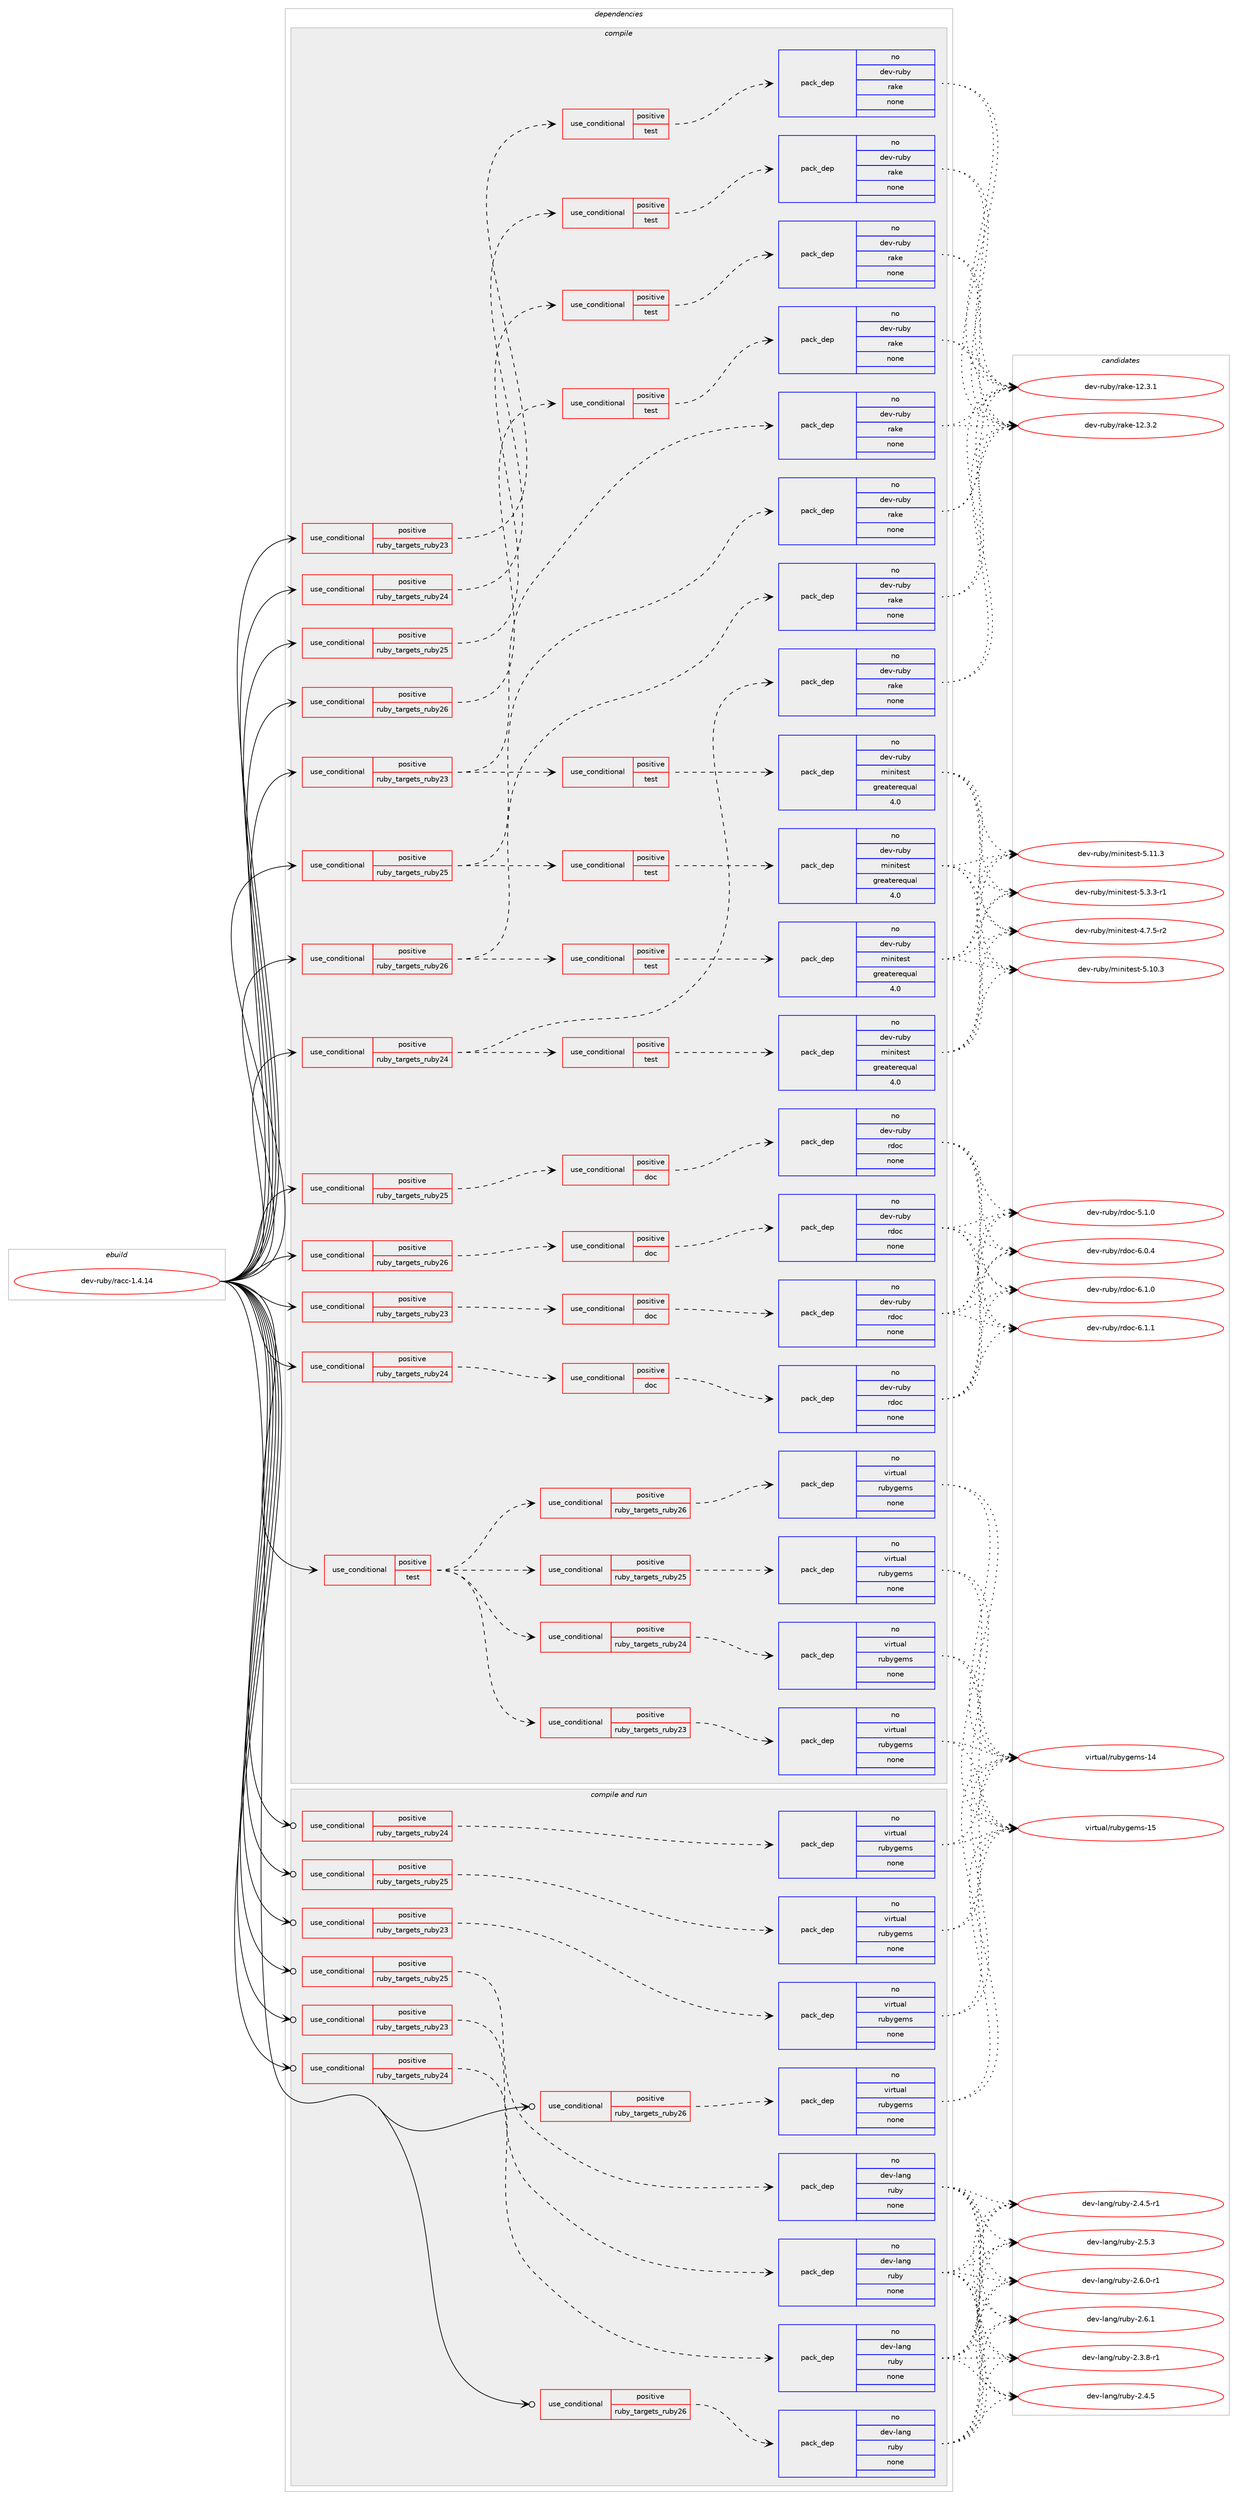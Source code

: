 digraph prolog {

# *************
# Graph options
# *************

newrank=true;
concentrate=true;
compound=true;
graph [rankdir=LR,fontname=Helvetica,fontsize=10,ranksep=1.5];#, ranksep=2.5, nodesep=0.2];
edge  [arrowhead=vee];
node  [fontname=Helvetica,fontsize=10];

# **********
# The ebuild
# **********

subgraph cluster_leftcol {
color=gray;
rank=same;
label=<<i>ebuild</i>>;
id [label="dev-ruby/racc-1.4.14", color=red, width=4, href="../dev-ruby/racc-1.4.14.svg"];
}

# ****************
# The dependencies
# ****************

subgraph cluster_midcol {
color=gray;
label=<<i>dependencies</i>>;
subgraph cluster_compile {
fillcolor="#eeeeee";
style=filled;
label=<<i>compile</i>>;
subgraph cond410260 {
dependency1513160 [label=<<TABLE BORDER="0" CELLBORDER="1" CELLSPACING="0" CELLPADDING="4"><TR><TD ROWSPAN="3" CELLPADDING="10">use_conditional</TD></TR><TR><TD>positive</TD></TR><TR><TD>ruby_targets_ruby23</TD></TR></TABLE>>, shape=none, color=red];
subgraph cond410261 {
dependency1513161 [label=<<TABLE BORDER="0" CELLBORDER="1" CELLSPACING="0" CELLPADDING="4"><TR><TD ROWSPAN="3" CELLPADDING="10">use_conditional</TD></TR><TR><TD>positive</TD></TR><TR><TD>doc</TD></TR></TABLE>>, shape=none, color=red];
subgraph pack1079394 {
dependency1513162 [label=<<TABLE BORDER="0" CELLBORDER="1" CELLSPACING="0" CELLPADDING="4" WIDTH="220"><TR><TD ROWSPAN="6" CELLPADDING="30">pack_dep</TD></TR><TR><TD WIDTH="110">no</TD></TR><TR><TD>dev-ruby</TD></TR><TR><TD>rdoc</TD></TR><TR><TD>none</TD></TR><TR><TD></TD></TR></TABLE>>, shape=none, color=blue];
}
dependency1513161:e -> dependency1513162:w [weight=20,style="dashed",arrowhead="vee"];
}
dependency1513160:e -> dependency1513161:w [weight=20,style="dashed",arrowhead="vee"];
}
id:e -> dependency1513160:w [weight=20,style="solid",arrowhead="vee"];
subgraph cond410262 {
dependency1513163 [label=<<TABLE BORDER="0" CELLBORDER="1" CELLSPACING="0" CELLPADDING="4"><TR><TD ROWSPAN="3" CELLPADDING="10">use_conditional</TD></TR><TR><TD>positive</TD></TR><TR><TD>ruby_targets_ruby23</TD></TR></TABLE>>, shape=none, color=red];
subgraph cond410263 {
dependency1513164 [label=<<TABLE BORDER="0" CELLBORDER="1" CELLSPACING="0" CELLPADDING="4"><TR><TD ROWSPAN="3" CELLPADDING="10">use_conditional</TD></TR><TR><TD>positive</TD></TR><TR><TD>test</TD></TR></TABLE>>, shape=none, color=red];
subgraph pack1079395 {
dependency1513165 [label=<<TABLE BORDER="0" CELLBORDER="1" CELLSPACING="0" CELLPADDING="4" WIDTH="220"><TR><TD ROWSPAN="6" CELLPADDING="30">pack_dep</TD></TR><TR><TD WIDTH="110">no</TD></TR><TR><TD>dev-ruby</TD></TR><TR><TD>rake</TD></TR><TR><TD>none</TD></TR><TR><TD></TD></TR></TABLE>>, shape=none, color=blue];
}
dependency1513164:e -> dependency1513165:w [weight=20,style="dashed",arrowhead="vee"];
}
dependency1513163:e -> dependency1513164:w [weight=20,style="dashed",arrowhead="vee"];
}
id:e -> dependency1513163:w [weight=20,style="solid",arrowhead="vee"];
subgraph cond410264 {
dependency1513166 [label=<<TABLE BORDER="0" CELLBORDER="1" CELLSPACING="0" CELLPADDING="4"><TR><TD ROWSPAN="3" CELLPADDING="10">use_conditional</TD></TR><TR><TD>positive</TD></TR><TR><TD>ruby_targets_ruby23</TD></TR></TABLE>>, shape=none, color=red];
subgraph pack1079396 {
dependency1513167 [label=<<TABLE BORDER="0" CELLBORDER="1" CELLSPACING="0" CELLPADDING="4" WIDTH="220"><TR><TD ROWSPAN="6" CELLPADDING="30">pack_dep</TD></TR><TR><TD WIDTH="110">no</TD></TR><TR><TD>dev-ruby</TD></TR><TR><TD>rake</TD></TR><TR><TD>none</TD></TR><TR><TD></TD></TR></TABLE>>, shape=none, color=blue];
}
dependency1513166:e -> dependency1513167:w [weight=20,style="dashed",arrowhead="vee"];
subgraph cond410265 {
dependency1513168 [label=<<TABLE BORDER="0" CELLBORDER="1" CELLSPACING="0" CELLPADDING="4"><TR><TD ROWSPAN="3" CELLPADDING="10">use_conditional</TD></TR><TR><TD>positive</TD></TR><TR><TD>test</TD></TR></TABLE>>, shape=none, color=red];
subgraph pack1079397 {
dependency1513169 [label=<<TABLE BORDER="0" CELLBORDER="1" CELLSPACING="0" CELLPADDING="4" WIDTH="220"><TR><TD ROWSPAN="6" CELLPADDING="30">pack_dep</TD></TR><TR><TD WIDTH="110">no</TD></TR><TR><TD>dev-ruby</TD></TR><TR><TD>minitest</TD></TR><TR><TD>greaterequal</TD></TR><TR><TD>4.0</TD></TR></TABLE>>, shape=none, color=blue];
}
dependency1513168:e -> dependency1513169:w [weight=20,style="dashed",arrowhead="vee"];
}
dependency1513166:e -> dependency1513168:w [weight=20,style="dashed",arrowhead="vee"];
}
id:e -> dependency1513166:w [weight=20,style="solid",arrowhead="vee"];
subgraph cond410266 {
dependency1513170 [label=<<TABLE BORDER="0" CELLBORDER="1" CELLSPACING="0" CELLPADDING="4"><TR><TD ROWSPAN="3" CELLPADDING="10">use_conditional</TD></TR><TR><TD>positive</TD></TR><TR><TD>ruby_targets_ruby24</TD></TR></TABLE>>, shape=none, color=red];
subgraph cond410267 {
dependency1513171 [label=<<TABLE BORDER="0" CELLBORDER="1" CELLSPACING="0" CELLPADDING="4"><TR><TD ROWSPAN="3" CELLPADDING="10">use_conditional</TD></TR><TR><TD>positive</TD></TR><TR><TD>doc</TD></TR></TABLE>>, shape=none, color=red];
subgraph pack1079398 {
dependency1513172 [label=<<TABLE BORDER="0" CELLBORDER="1" CELLSPACING="0" CELLPADDING="4" WIDTH="220"><TR><TD ROWSPAN="6" CELLPADDING="30">pack_dep</TD></TR><TR><TD WIDTH="110">no</TD></TR><TR><TD>dev-ruby</TD></TR><TR><TD>rdoc</TD></TR><TR><TD>none</TD></TR><TR><TD></TD></TR></TABLE>>, shape=none, color=blue];
}
dependency1513171:e -> dependency1513172:w [weight=20,style="dashed",arrowhead="vee"];
}
dependency1513170:e -> dependency1513171:w [weight=20,style="dashed",arrowhead="vee"];
}
id:e -> dependency1513170:w [weight=20,style="solid",arrowhead="vee"];
subgraph cond410268 {
dependency1513173 [label=<<TABLE BORDER="0" CELLBORDER="1" CELLSPACING="0" CELLPADDING="4"><TR><TD ROWSPAN="3" CELLPADDING="10">use_conditional</TD></TR><TR><TD>positive</TD></TR><TR><TD>ruby_targets_ruby24</TD></TR></TABLE>>, shape=none, color=red];
subgraph cond410269 {
dependency1513174 [label=<<TABLE BORDER="0" CELLBORDER="1" CELLSPACING="0" CELLPADDING="4"><TR><TD ROWSPAN="3" CELLPADDING="10">use_conditional</TD></TR><TR><TD>positive</TD></TR><TR><TD>test</TD></TR></TABLE>>, shape=none, color=red];
subgraph pack1079399 {
dependency1513175 [label=<<TABLE BORDER="0" CELLBORDER="1" CELLSPACING="0" CELLPADDING="4" WIDTH="220"><TR><TD ROWSPAN="6" CELLPADDING="30">pack_dep</TD></TR><TR><TD WIDTH="110">no</TD></TR><TR><TD>dev-ruby</TD></TR><TR><TD>rake</TD></TR><TR><TD>none</TD></TR><TR><TD></TD></TR></TABLE>>, shape=none, color=blue];
}
dependency1513174:e -> dependency1513175:w [weight=20,style="dashed",arrowhead="vee"];
}
dependency1513173:e -> dependency1513174:w [weight=20,style="dashed",arrowhead="vee"];
}
id:e -> dependency1513173:w [weight=20,style="solid",arrowhead="vee"];
subgraph cond410270 {
dependency1513176 [label=<<TABLE BORDER="0" CELLBORDER="1" CELLSPACING="0" CELLPADDING="4"><TR><TD ROWSPAN="3" CELLPADDING="10">use_conditional</TD></TR><TR><TD>positive</TD></TR><TR><TD>ruby_targets_ruby24</TD></TR></TABLE>>, shape=none, color=red];
subgraph pack1079400 {
dependency1513177 [label=<<TABLE BORDER="0" CELLBORDER="1" CELLSPACING="0" CELLPADDING="4" WIDTH="220"><TR><TD ROWSPAN="6" CELLPADDING="30">pack_dep</TD></TR><TR><TD WIDTH="110">no</TD></TR><TR><TD>dev-ruby</TD></TR><TR><TD>rake</TD></TR><TR><TD>none</TD></TR><TR><TD></TD></TR></TABLE>>, shape=none, color=blue];
}
dependency1513176:e -> dependency1513177:w [weight=20,style="dashed",arrowhead="vee"];
subgraph cond410271 {
dependency1513178 [label=<<TABLE BORDER="0" CELLBORDER="1" CELLSPACING="0" CELLPADDING="4"><TR><TD ROWSPAN="3" CELLPADDING="10">use_conditional</TD></TR><TR><TD>positive</TD></TR><TR><TD>test</TD></TR></TABLE>>, shape=none, color=red];
subgraph pack1079401 {
dependency1513179 [label=<<TABLE BORDER="0" CELLBORDER="1" CELLSPACING="0" CELLPADDING="4" WIDTH="220"><TR><TD ROWSPAN="6" CELLPADDING="30">pack_dep</TD></TR><TR><TD WIDTH="110">no</TD></TR><TR><TD>dev-ruby</TD></TR><TR><TD>minitest</TD></TR><TR><TD>greaterequal</TD></TR><TR><TD>4.0</TD></TR></TABLE>>, shape=none, color=blue];
}
dependency1513178:e -> dependency1513179:w [weight=20,style="dashed",arrowhead="vee"];
}
dependency1513176:e -> dependency1513178:w [weight=20,style="dashed",arrowhead="vee"];
}
id:e -> dependency1513176:w [weight=20,style="solid",arrowhead="vee"];
subgraph cond410272 {
dependency1513180 [label=<<TABLE BORDER="0" CELLBORDER="1" CELLSPACING="0" CELLPADDING="4"><TR><TD ROWSPAN="3" CELLPADDING="10">use_conditional</TD></TR><TR><TD>positive</TD></TR><TR><TD>ruby_targets_ruby25</TD></TR></TABLE>>, shape=none, color=red];
subgraph cond410273 {
dependency1513181 [label=<<TABLE BORDER="0" CELLBORDER="1" CELLSPACING="0" CELLPADDING="4"><TR><TD ROWSPAN="3" CELLPADDING="10">use_conditional</TD></TR><TR><TD>positive</TD></TR><TR><TD>doc</TD></TR></TABLE>>, shape=none, color=red];
subgraph pack1079402 {
dependency1513182 [label=<<TABLE BORDER="0" CELLBORDER="1" CELLSPACING="0" CELLPADDING="4" WIDTH="220"><TR><TD ROWSPAN="6" CELLPADDING="30">pack_dep</TD></TR><TR><TD WIDTH="110">no</TD></TR><TR><TD>dev-ruby</TD></TR><TR><TD>rdoc</TD></TR><TR><TD>none</TD></TR><TR><TD></TD></TR></TABLE>>, shape=none, color=blue];
}
dependency1513181:e -> dependency1513182:w [weight=20,style="dashed",arrowhead="vee"];
}
dependency1513180:e -> dependency1513181:w [weight=20,style="dashed",arrowhead="vee"];
}
id:e -> dependency1513180:w [weight=20,style="solid",arrowhead="vee"];
subgraph cond410274 {
dependency1513183 [label=<<TABLE BORDER="0" CELLBORDER="1" CELLSPACING="0" CELLPADDING="4"><TR><TD ROWSPAN="3" CELLPADDING="10">use_conditional</TD></TR><TR><TD>positive</TD></TR><TR><TD>ruby_targets_ruby25</TD></TR></TABLE>>, shape=none, color=red];
subgraph cond410275 {
dependency1513184 [label=<<TABLE BORDER="0" CELLBORDER="1" CELLSPACING="0" CELLPADDING="4"><TR><TD ROWSPAN="3" CELLPADDING="10">use_conditional</TD></TR><TR><TD>positive</TD></TR><TR><TD>test</TD></TR></TABLE>>, shape=none, color=red];
subgraph pack1079403 {
dependency1513185 [label=<<TABLE BORDER="0" CELLBORDER="1" CELLSPACING="0" CELLPADDING="4" WIDTH="220"><TR><TD ROWSPAN="6" CELLPADDING="30">pack_dep</TD></TR><TR><TD WIDTH="110">no</TD></TR><TR><TD>dev-ruby</TD></TR><TR><TD>rake</TD></TR><TR><TD>none</TD></TR><TR><TD></TD></TR></TABLE>>, shape=none, color=blue];
}
dependency1513184:e -> dependency1513185:w [weight=20,style="dashed",arrowhead="vee"];
}
dependency1513183:e -> dependency1513184:w [weight=20,style="dashed",arrowhead="vee"];
}
id:e -> dependency1513183:w [weight=20,style="solid",arrowhead="vee"];
subgraph cond410276 {
dependency1513186 [label=<<TABLE BORDER="0" CELLBORDER="1" CELLSPACING="0" CELLPADDING="4"><TR><TD ROWSPAN="3" CELLPADDING="10">use_conditional</TD></TR><TR><TD>positive</TD></TR><TR><TD>ruby_targets_ruby25</TD></TR></TABLE>>, shape=none, color=red];
subgraph pack1079404 {
dependency1513187 [label=<<TABLE BORDER="0" CELLBORDER="1" CELLSPACING="0" CELLPADDING="4" WIDTH="220"><TR><TD ROWSPAN="6" CELLPADDING="30">pack_dep</TD></TR><TR><TD WIDTH="110">no</TD></TR><TR><TD>dev-ruby</TD></TR><TR><TD>rake</TD></TR><TR><TD>none</TD></TR><TR><TD></TD></TR></TABLE>>, shape=none, color=blue];
}
dependency1513186:e -> dependency1513187:w [weight=20,style="dashed",arrowhead="vee"];
subgraph cond410277 {
dependency1513188 [label=<<TABLE BORDER="0" CELLBORDER="1" CELLSPACING="0" CELLPADDING="4"><TR><TD ROWSPAN="3" CELLPADDING="10">use_conditional</TD></TR><TR><TD>positive</TD></TR><TR><TD>test</TD></TR></TABLE>>, shape=none, color=red];
subgraph pack1079405 {
dependency1513189 [label=<<TABLE BORDER="0" CELLBORDER="1" CELLSPACING="0" CELLPADDING="4" WIDTH="220"><TR><TD ROWSPAN="6" CELLPADDING="30">pack_dep</TD></TR><TR><TD WIDTH="110">no</TD></TR><TR><TD>dev-ruby</TD></TR><TR><TD>minitest</TD></TR><TR><TD>greaterequal</TD></TR><TR><TD>4.0</TD></TR></TABLE>>, shape=none, color=blue];
}
dependency1513188:e -> dependency1513189:w [weight=20,style="dashed",arrowhead="vee"];
}
dependency1513186:e -> dependency1513188:w [weight=20,style="dashed",arrowhead="vee"];
}
id:e -> dependency1513186:w [weight=20,style="solid",arrowhead="vee"];
subgraph cond410278 {
dependency1513190 [label=<<TABLE BORDER="0" CELLBORDER="1" CELLSPACING="0" CELLPADDING="4"><TR><TD ROWSPAN="3" CELLPADDING="10">use_conditional</TD></TR><TR><TD>positive</TD></TR><TR><TD>ruby_targets_ruby26</TD></TR></TABLE>>, shape=none, color=red];
subgraph cond410279 {
dependency1513191 [label=<<TABLE BORDER="0" CELLBORDER="1" CELLSPACING="0" CELLPADDING="4"><TR><TD ROWSPAN="3" CELLPADDING="10">use_conditional</TD></TR><TR><TD>positive</TD></TR><TR><TD>doc</TD></TR></TABLE>>, shape=none, color=red];
subgraph pack1079406 {
dependency1513192 [label=<<TABLE BORDER="0" CELLBORDER="1" CELLSPACING="0" CELLPADDING="4" WIDTH="220"><TR><TD ROWSPAN="6" CELLPADDING="30">pack_dep</TD></TR><TR><TD WIDTH="110">no</TD></TR><TR><TD>dev-ruby</TD></TR><TR><TD>rdoc</TD></TR><TR><TD>none</TD></TR><TR><TD></TD></TR></TABLE>>, shape=none, color=blue];
}
dependency1513191:e -> dependency1513192:w [weight=20,style="dashed",arrowhead="vee"];
}
dependency1513190:e -> dependency1513191:w [weight=20,style="dashed",arrowhead="vee"];
}
id:e -> dependency1513190:w [weight=20,style="solid",arrowhead="vee"];
subgraph cond410280 {
dependency1513193 [label=<<TABLE BORDER="0" CELLBORDER="1" CELLSPACING="0" CELLPADDING="4"><TR><TD ROWSPAN="3" CELLPADDING="10">use_conditional</TD></TR><TR><TD>positive</TD></TR><TR><TD>ruby_targets_ruby26</TD></TR></TABLE>>, shape=none, color=red];
subgraph cond410281 {
dependency1513194 [label=<<TABLE BORDER="0" CELLBORDER="1" CELLSPACING="0" CELLPADDING="4"><TR><TD ROWSPAN="3" CELLPADDING="10">use_conditional</TD></TR><TR><TD>positive</TD></TR><TR><TD>test</TD></TR></TABLE>>, shape=none, color=red];
subgraph pack1079407 {
dependency1513195 [label=<<TABLE BORDER="0" CELLBORDER="1" CELLSPACING="0" CELLPADDING="4" WIDTH="220"><TR><TD ROWSPAN="6" CELLPADDING="30">pack_dep</TD></TR><TR><TD WIDTH="110">no</TD></TR><TR><TD>dev-ruby</TD></TR><TR><TD>rake</TD></TR><TR><TD>none</TD></TR><TR><TD></TD></TR></TABLE>>, shape=none, color=blue];
}
dependency1513194:e -> dependency1513195:w [weight=20,style="dashed",arrowhead="vee"];
}
dependency1513193:e -> dependency1513194:w [weight=20,style="dashed",arrowhead="vee"];
}
id:e -> dependency1513193:w [weight=20,style="solid",arrowhead="vee"];
subgraph cond410282 {
dependency1513196 [label=<<TABLE BORDER="0" CELLBORDER="1" CELLSPACING="0" CELLPADDING="4"><TR><TD ROWSPAN="3" CELLPADDING="10">use_conditional</TD></TR><TR><TD>positive</TD></TR><TR><TD>ruby_targets_ruby26</TD></TR></TABLE>>, shape=none, color=red];
subgraph pack1079408 {
dependency1513197 [label=<<TABLE BORDER="0" CELLBORDER="1" CELLSPACING="0" CELLPADDING="4" WIDTH="220"><TR><TD ROWSPAN="6" CELLPADDING="30">pack_dep</TD></TR><TR><TD WIDTH="110">no</TD></TR><TR><TD>dev-ruby</TD></TR><TR><TD>rake</TD></TR><TR><TD>none</TD></TR><TR><TD></TD></TR></TABLE>>, shape=none, color=blue];
}
dependency1513196:e -> dependency1513197:w [weight=20,style="dashed",arrowhead="vee"];
subgraph cond410283 {
dependency1513198 [label=<<TABLE BORDER="0" CELLBORDER="1" CELLSPACING="0" CELLPADDING="4"><TR><TD ROWSPAN="3" CELLPADDING="10">use_conditional</TD></TR><TR><TD>positive</TD></TR><TR><TD>test</TD></TR></TABLE>>, shape=none, color=red];
subgraph pack1079409 {
dependency1513199 [label=<<TABLE BORDER="0" CELLBORDER="1" CELLSPACING="0" CELLPADDING="4" WIDTH="220"><TR><TD ROWSPAN="6" CELLPADDING="30">pack_dep</TD></TR><TR><TD WIDTH="110">no</TD></TR><TR><TD>dev-ruby</TD></TR><TR><TD>minitest</TD></TR><TR><TD>greaterequal</TD></TR><TR><TD>4.0</TD></TR></TABLE>>, shape=none, color=blue];
}
dependency1513198:e -> dependency1513199:w [weight=20,style="dashed",arrowhead="vee"];
}
dependency1513196:e -> dependency1513198:w [weight=20,style="dashed",arrowhead="vee"];
}
id:e -> dependency1513196:w [weight=20,style="solid",arrowhead="vee"];
subgraph cond410284 {
dependency1513200 [label=<<TABLE BORDER="0" CELLBORDER="1" CELLSPACING="0" CELLPADDING="4"><TR><TD ROWSPAN="3" CELLPADDING="10">use_conditional</TD></TR><TR><TD>positive</TD></TR><TR><TD>test</TD></TR></TABLE>>, shape=none, color=red];
subgraph cond410285 {
dependency1513201 [label=<<TABLE BORDER="0" CELLBORDER="1" CELLSPACING="0" CELLPADDING="4"><TR><TD ROWSPAN="3" CELLPADDING="10">use_conditional</TD></TR><TR><TD>positive</TD></TR><TR><TD>ruby_targets_ruby23</TD></TR></TABLE>>, shape=none, color=red];
subgraph pack1079410 {
dependency1513202 [label=<<TABLE BORDER="0" CELLBORDER="1" CELLSPACING="0" CELLPADDING="4" WIDTH="220"><TR><TD ROWSPAN="6" CELLPADDING="30">pack_dep</TD></TR><TR><TD WIDTH="110">no</TD></TR><TR><TD>virtual</TD></TR><TR><TD>rubygems</TD></TR><TR><TD>none</TD></TR><TR><TD></TD></TR></TABLE>>, shape=none, color=blue];
}
dependency1513201:e -> dependency1513202:w [weight=20,style="dashed",arrowhead="vee"];
}
dependency1513200:e -> dependency1513201:w [weight=20,style="dashed",arrowhead="vee"];
subgraph cond410286 {
dependency1513203 [label=<<TABLE BORDER="0" CELLBORDER="1" CELLSPACING="0" CELLPADDING="4"><TR><TD ROWSPAN="3" CELLPADDING="10">use_conditional</TD></TR><TR><TD>positive</TD></TR><TR><TD>ruby_targets_ruby24</TD></TR></TABLE>>, shape=none, color=red];
subgraph pack1079411 {
dependency1513204 [label=<<TABLE BORDER="0" CELLBORDER="1" CELLSPACING="0" CELLPADDING="4" WIDTH="220"><TR><TD ROWSPAN="6" CELLPADDING="30">pack_dep</TD></TR><TR><TD WIDTH="110">no</TD></TR><TR><TD>virtual</TD></TR><TR><TD>rubygems</TD></TR><TR><TD>none</TD></TR><TR><TD></TD></TR></TABLE>>, shape=none, color=blue];
}
dependency1513203:e -> dependency1513204:w [weight=20,style="dashed",arrowhead="vee"];
}
dependency1513200:e -> dependency1513203:w [weight=20,style="dashed",arrowhead="vee"];
subgraph cond410287 {
dependency1513205 [label=<<TABLE BORDER="0" CELLBORDER="1" CELLSPACING="0" CELLPADDING="4"><TR><TD ROWSPAN="3" CELLPADDING="10">use_conditional</TD></TR><TR><TD>positive</TD></TR><TR><TD>ruby_targets_ruby25</TD></TR></TABLE>>, shape=none, color=red];
subgraph pack1079412 {
dependency1513206 [label=<<TABLE BORDER="0" CELLBORDER="1" CELLSPACING="0" CELLPADDING="4" WIDTH="220"><TR><TD ROWSPAN="6" CELLPADDING="30">pack_dep</TD></TR><TR><TD WIDTH="110">no</TD></TR><TR><TD>virtual</TD></TR><TR><TD>rubygems</TD></TR><TR><TD>none</TD></TR><TR><TD></TD></TR></TABLE>>, shape=none, color=blue];
}
dependency1513205:e -> dependency1513206:w [weight=20,style="dashed",arrowhead="vee"];
}
dependency1513200:e -> dependency1513205:w [weight=20,style="dashed",arrowhead="vee"];
subgraph cond410288 {
dependency1513207 [label=<<TABLE BORDER="0" CELLBORDER="1" CELLSPACING="0" CELLPADDING="4"><TR><TD ROWSPAN="3" CELLPADDING="10">use_conditional</TD></TR><TR><TD>positive</TD></TR><TR><TD>ruby_targets_ruby26</TD></TR></TABLE>>, shape=none, color=red];
subgraph pack1079413 {
dependency1513208 [label=<<TABLE BORDER="0" CELLBORDER="1" CELLSPACING="0" CELLPADDING="4" WIDTH="220"><TR><TD ROWSPAN="6" CELLPADDING="30">pack_dep</TD></TR><TR><TD WIDTH="110">no</TD></TR><TR><TD>virtual</TD></TR><TR><TD>rubygems</TD></TR><TR><TD>none</TD></TR><TR><TD></TD></TR></TABLE>>, shape=none, color=blue];
}
dependency1513207:e -> dependency1513208:w [weight=20,style="dashed",arrowhead="vee"];
}
dependency1513200:e -> dependency1513207:w [weight=20,style="dashed",arrowhead="vee"];
}
id:e -> dependency1513200:w [weight=20,style="solid",arrowhead="vee"];
}
subgraph cluster_compileandrun {
fillcolor="#eeeeee";
style=filled;
label=<<i>compile and run</i>>;
subgraph cond410289 {
dependency1513209 [label=<<TABLE BORDER="0" CELLBORDER="1" CELLSPACING="0" CELLPADDING="4"><TR><TD ROWSPAN="3" CELLPADDING="10">use_conditional</TD></TR><TR><TD>positive</TD></TR><TR><TD>ruby_targets_ruby23</TD></TR></TABLE>>, shape=none, color=red];
subgraph pack1079414 {
dependency1513210 [label=<<TABLE BORDER="0" CELLBORDER="1" CELLSPACING="0" CELLPADDING="4" WIDTH="220"><TR><TD ROWSPAN="6" CELLPADDING="30">pack_dep</TD></TR><TR><TD WIDTH="110">no</TD></TR><TR><TD>dev-lang</TD></TR><TR><TD>ruby</TD></TR><TR><TD>none</TD></TR><TR><TD></TD></TR></TABLE>>, shape=none, color=blue];
}
dependency1513209:e -> dependency1513210:w [weight=20,style="dashed",arrowhead="vee"];
}
id:e -> dependency1513209:w [weight=20,style="solid",arrowhead="odotvee"];
subgraph cond410290 {
dependency1513211 [label=<<TABLE BORDER="0" CELLBORDER="1" CELLSPACING="0" CELLPADDING="4"><TR><TD ROWSPAN="3" CELLPADDING="10">use_conditional</TD></TR><TR><TD>positive</TD></TR><TR><TD>ruby_targets_ruby23</TD></TR></TABLE>>, shape=none, color=red];
subgraph pack1079415 {
dependency1513212 [label=<<TABLE BORDER="0" CELLBORDER="1" CELLSPACING="0" CELLPADDING="4" WIDTH="220"><TR><TD ROWSPAN="6" CELLPADDING="30">pack_dep</TD></TR><TR><TD WIDTH="110">no</TD></TR><TR><TD>virtual</TD></TR><TR><TD>rubygems</TD></TR><TR><TD>none</TD></TR><TR><TD></TD></TR></TABLE>>, shape=none, color=blue];
}
dependency1513211:e -> dependency1513212:w [weight=20,style="dashed",arrowhead="vee"];
}
id:e -> dependency1513211:w [weight=20,style="solid",arrowhead="odotvee"];
subgraph cond410291 {
dependency1513213 [label=<<TABLE BORDER="0" CELLBORDER="1" CELLSPACING="0" CELLPADDING="4"><TR><TD ROWSPAN="3" CELLPADDING="10">use_conditional</TD></TR><TR><TD>positive</TD></TR><TR><TD>ruby_targets_ruby24</TD></TR></TABLE>>, shape=none, color=red];
subgraph pack1079416 {
dependency1513214 [label=<<TABLE BORDER="0" CELLBORDER="1" CELLSPACING="0" CELLPADDING="4" WIDTH="220"><TR><TD ROWSPAN="6" CELLPADDING="30">pack_dep</TD></TR><TR><TD WIDTH="110">no</TD></TR><TR><TD>dev-lang</TD></TR><TR><TD>ruby</TD></TR><TR><TD>none</TD></TR><TR><TD></TD></TR></TABLE>>, shape=none, color=blue];
}
dependency1513213:e -> dependency1513214:w [weight=20,style="dashed",arrowhead="vee"];
}
id:e -> dependency1513213:w [weight=20,style="solid",arrowhead="odotvee"];
subgraph cond410292 {
dependency1513215 [label=<<TABLE BORDER="0" CELLBORDER="1" CELLSPACING="0" CELLPADDING="4"><TR><TD ROWSPAN="3" CELLPADDING="10">use_conditional</TD></TR><TR><TD>positive</TD></TR><TR><TD>ruby_targets_ruby24</TD></TR></TABLE>>, shape=none, color=red];
subgraph pack1079417 {
dependency1513216 [label=<<TABLE BORDER="0" CELLBORDER="1" CELLSPACING="0" CELLPADDING="4" WIDTH="220"><TR><TD ROWSPAN="6" CELLPADDING="30">pack_dep</TD></TR><TR><TD WIDTH="110">no</TD></TR><TR><TD>virtual</TD></TR><TR><TD>rubygems</TD></TR><TR><TD>none</TD></TR><TR><TD></TD></TR></TABLE>>, shape=none, color=blue];
}
dependency1513215:e -> dependency1513216:w [weight=20,style="dashed",arrowhead="vee"];
}
id:e -> dependency1513215:w [weight=20,style="solid",arrowhead="odotvee"];
subgraph cond410293 {
dependency1513217 [label=<<TABLE BORDER="0" CELLBORDER="1" CELLSPACING="0" CELLPADDING="4"><TR><TD ROWSPAN="3" CELLPADDING="10">use_conditional</TD></TR><TR><TD>positive</TD></TR><TR><TD>ruby_targets_ruby25</TD></TR></TABLE>>, shape=none, color=red];
subgraph pack1079418 {
dependency1513218 [label=<<TABLE BORDER="0" CELLBORDER="1" CELLSPACING="0" CELLPADDING="4" WIDTH="220"><TR><TD ROWSPAN="6" CELLPADDING="30">pack_dep</TD></TR><TR><TD WIDTH="110">no</TD></TR><TR><TD>dev-lang</TD></TR><TR><TD>ruby</TD></TR><TR><TD>none</TD></TR><TR><TD></TD></TR></TABLE>>, shape=none, color=blue];
}
dependency1513217:e -> dependency1513218:w [weight=20,style="dashed",arrowhead="vee"];
}
id:e -> dependency1513217:w [weight=20,style="solid",arrowhead="odotvee"];
subgraph cond410294 {
dependency1513219 [label=<<TABLE BORDER="0" CELLBORDER="1" CELLSPACING="0" CELLPADDING="4"><TR><TD ROWSPAN="3" CELLPADDING="10">use_conditional</TD></TR><TR><TD>positive</TD></TR><TR><TD>ruby_targets_ruby25</TD></TR></TABLE>>, shape=none, color=red];
subgraph pack1079419 {
dependency1513220 [label=<<TABLE BORDER="0" CELLBORDER="1" CELLSPACING="0" CELLPADDING="4" WIDTH="220"><TR><TD ROWSPAN="6" CELLPADDING="30">pack_dep</TD></TR><TR><TD WIDTH="110">no</TD></TR><TR><TD>virtual</TD></TR><TR><TD>rubygems</TD></TR><TR><TD>none</TD></TR><TR><TD></TD></TR></TABLE>>, shape=none, color=blue];
}
dependency1513219:e -> dependency1513220:w [weight=20,style="dashed",arrowhead="vee"];
}
id:e -> dependency1513219:w [weight=20,style="solid",arrowhead="odotvee"];
subgraph cond410295 {
dependency1513221 [label=<<TABLE BORDER="0" CELLBORDER="1" CELLSPACING="0" CELLPADDING="4"><TR><TD ROWSPAN="3" CELLPADDING="10">use_conditional</TD></TR><TR><TD>positive</TD></TR><TR><TD>ruby_targets_ruby26</TD></TR></TABLE>>, shape=none, color=red];
subgraph pack1079420 {
dependency1513222 [label=<<TABLE BORDER="0" CELLBORDER="1" CELLSPACING="0" CELLPADDING="4" WIDTH="220"><TR><TD ROWSPAN="6" CELLPADDING="30">pack_dep</TD></TR><TR><TD WIDTH="110">no</TD></TR><TR><TD>dev-lang</TD></TR><TR><TD>ruby</TD></TR><TR><TD>none</TD></TR><TR><TD></TD></TR></TABLE>>, shape=none, color=blue];
}
dependency1513221:e -> dependency1513222:w [weight=20,style="dashed",arrowhead="vee"];
}
id:e -> dependency1513221:w [weight=20,style="solid",arrowhead="odotvee"];
subgraph cond410296 {
dependency1513223 [label=<<TABLE BORDER="0" CELLBORDER="1" CELLSPACING="0" CELLPADDING="4"><TR><TD ROWSPAN="3" CELLPADDING="10">use_conditional</TD></TR><TR><TD>positive</TD></TR><TR><TD>ruby_targets_ruby26</TD></TR></TABLE>>, shape=none, color=red];
subgraph pack1079421 {
dependency1513224 [label=<<TABLE BORDER="0" CELLBORDER="1" CELLSPACING="0" CELLPADDING="4" WIDTH="220"><TR><TD ROWSPAN="6" CELLPADDING="30">pack_dep</TD></TR><TR><TD WIDTH="110">no</TD></TR><TR><TD>virtual</TD></TR><TR><TD>rubygems</TD></TR><TR><TD>none</TD></TR><TR><TD></TD></TR></TABLE>>, shape=none, color=blue];
}
dependency1513223:e -> dependency1513224:w [weight=20,style="dashed",arrowhead="vee"];
}
id:e -> dependency1513223:w [weight=20,style="solid",arrowhead="odotvee"];
}
subgraph cluster_run {
fillcolor="#eeeeee";
style=filled;
label=<<i>run</i>>;
}
}

# **************
# The candidates
# **************

subgraph cluster_choices {
rank=same;
color=gray;
label=<<i>candidates</i>>;

subgraph choice1079394 {
color=black;
nodesep=1;
choice10010111845114117981214711410011199455346494648 [label="dev-ruby/rdoc-5.1.0", color=red, width=4,href="../dev-ruby/rdoc-5.1.0.svg"];
choice10010111845114117981214711410011199455446484652 [label="dev-ruby/rdoc-6.0.4", color=red, width=4,href="../dev-ruby/rdoc-6.0.4.svg"];
choice10010111845114117981214711410011199455446494648 [label="dev-ruby/rdoc-6.1.0", color=red, width=4,href="../dev-ruby/rdoc-6.1.0.svg"];
choice10010111845114117981214711410011199455446494649 [label="dev-ruby/rdoc-6.1.1", color=red, width=4,href="../dev-ruby/rdoc-6.1.1.svg"];
dependency1513162:e -> choice10010111845114117981214711410011199455346494648:w [style=dotted,weight="100"];
dependency1513162:e -> choice10010111845114117981214711410011199455446484652:w [style=dotted,weight="100"];
dependency1513162:e -> choice10010111845114117981214711410011199455446494648:w [style=dotted,weight="100"];
dependency1513162:e -> choice10010111845114117981214711410011199455446494649:w [style=dotted,weight="100"];
}
subgraph choice1079395 {
color=black;
nodesep=1;
choice1001011184511411798121471149710710145495046514649 [label="dev-ruby/rake-12.3.1", color=red, width=4,href="../dev-ruby/rake-12.3.1.svg"];
choice1001011184511411798121471149710710145495046514650 [label="dev-ruby/rake-12.3.2", color=red, width=4,href="../dev-ruby/rake-12.3.2.svg"];
dependency1513165:e -> choice1001011184511411798121471149710710145495046514649:w [style=dotted,weight="100"];
dependency1513165:e -> choice1001011184511411798121471149710710145495046514650:w [style=dotted,weight="100"];
}
subgraph choice1079396 {
color=black;
nodesep=1;
choice1001011184511411798121471149710710145495046514649 [label="dev-ruby/rake-12.3.1", color=red, width=4,href="../dev-ruby/rake-12.3.1.svg"];
choice1001011184511411798121471149710710145495046514650 [label="dev-ruby/rake-12.3.2", color=red, width=4,href="../dev-ruby/rake-12.3.2.svg"];
dependency1513167:e -> choice1001011184511411798121471149710710145495046514649:w [style=dotted,weight="100"];
dependency1513167:e -> choice1001011184511411798121471149710710145495046514650:w [style=dotted,weight="100"];
}
subgraph choice1079397 {
color=black;
nodesep=1;
choice1001011184511411798121471091051101051161011151164552465546534511450 [label="dev-ruby/minitest-4.7.5-r2", color=red, width=4,href="../dev-ruby/minitest-4.7.5-r2.svg"];
choice10010111845114117981214710910511010511610111511645534649484651 [label="dev-ruby/minitest-5.10.3", color=red, width=4,href="../dev-ruby/minitest-5.10.3.svg"];
choice10010111845114117981214710910511010511610111511645534649494651 [label="dev-ruby/minitest-5.11.3", color=red, width=4,href="../dev-ruby/minitest-5.11.3.svg"];
choice1001011184511411798121471091051101051161011151164553465146514511449 [label="dev-ruby/minitest-5.3.3-r1", color=red, width=4,href="../dev-ruby/minitest-5.3.3-r1.svg"];
dependency1513169:e -> choice1001011184511411798121471091051101051161011151164552465546534511450:w [style=dotted,weight="100"];
dependency1513169:e -> choice10010111845114117981214710910511010511610111511645534649484651:w [style=dotted,weight="100"];
dependency1513169:e -> choice10010111845114117981214710910511010511610111511645534649494651:w [style=dotted,weight="100"];
dependency1513169:e -> choice1001011184511411798121471091051101051161011151164553465146514511449:w [style=dotted,weight="100"];
}
subgraph choice1079398 {
color=black;
nodesep=1;
choice10010111845114117981214711410011199455346494648 [label="dev-ruby/rdoc-5.1.0", color=red, width=4,href="../dev-ruby/rdoc-5.1.0.svg"];
choice10010111845114117981214711410011199455446484652 [label="dev-ruby/rdoc-6.0.4", color=red, width=4,href="../dev-ruby/rdoc-6.0.4.svg"];
choice10010111845114117981214711410011199455446494648 [label="dev-ruby/rdoc-6.1.0", color=red, width=4,href="../dev-ruby/rdoc-6.1.0.svg"];
choice10010111845114117981214711410011199455446494649 [label="dev-ruby/rdoc-6.1.1", color=red, width=4,href="../dev-ruby/rdoc-6.1.1.svg"];
dependency1513172:e -> choice10010111845114117981214711410011199455346494648:w [style=dotted,weight="100"];
dependency1513172:e -> choice10010111845114117981214711410011199455446484652:w [style=dotted,weight="100"];
dependency1513172:e -> choice10010111845114117981214711410011199455446494648:w [style=dotted,weight="100"];
dependency1513172:e -> choice10010111845114117981214711410011199455446494649:w [style=dotted,weight="100"];
}
subgraph choice1079399 {
color=black;
nodesep=1;
choice1001011184511411798121471149710710145495046514649 [label="dev-ruby/rake-12.3.1", color=red, width=4,href="../dev-ruby/rake-12.3.1.svg"];
choice1001011184511411798121471149710710145495046514650 [label="dev-ruby/rake-12.3.2", color=red, width=4,href="../dev-ruby/rake-12.3.2.svg"];
dependency1513175:e -> choice1001011184511411798121471149710710145495046514649:w [style=dotted,weight="100"];
dependency1513175:e -> choice1001011184511411798121471149710710145495046514650:w [style=dotted,weight="100"];
}
subgraph choice1079400 {
color=black;
nodesep=1;
choice1001011184511411798121471149710710145495046514649 [label="dev-ruby/rake-12.3.1", color=red, width=4,href="../dev-ruby/rake-12.3.1.svg"];
choice1001011184511411798121471149710710145495046514650 [label="dev-ruby/rake-12.3.2", color=red, width=4,href="../dev-ruby/rake-12.3.2.svg"];
dependency1513177:e -> choice1001011184511411798121471149710710145495046514649:w [style=dotted,weight="100"];
dependency1513177:e -> choice1001011184511411798121471149710710145495046514650:w [style=dotted,weight="100"];
}
subgraph choice1079401 {
color=black;
nodesep=1;
choice1001011184511411798121471091051101051161011151164552465546534511450 [label="dev-ruby/minitest-4.7.5-r2", color=red, width=4,href="../dev-ruby/minitest-4.7.5-r2.svg"];
choice10010111845114117981214710910511010511610111511645534649484651 [label="dev-ruby/minitest-5.10.3", color=red, width=4,href="../dev-ruby/minitest-5.10.3.svg"];
choice10010111845114117981214710910511010511610111511645534649494651 [label="dev-ruby/minitest-5.11.3", color=red, width=4,href="../dev-ruby/minitest-5.11.3.svg"];
choice1001011184511411798121471091051101051161011151164553465146514511449 [label="dev-ruby/minitest-5.3.3-r1", color=red, width=4,href="../dev-ruby/minitest-5.3.3-r1.svg"];
dependency1513179:e -> choice1001011184511411798121471091051101051161011151164552465546534511450:w [style=dotted,weight="100"];
dependency1513179:e -> choice10010111845114117981214710910511010511610111511645534649484651:w [style=dotted,weight="100"];
dependency1513179:e -> choice10010111845114117981214710910511010511610111511645534649494651:w [style=dotted,weight="100"];
dependency1513179:e -> choice1001011184511411798121471091051101051161011151164553465146514511449:w [style=dotted,weight="100"];
}
subgraph choice1079402 {
color=black;
nodesep=1;
choice10010111845114117981214711410011199455346494648 [label="dev-ruby/rdoc-5.1.0", color=red, width=4,href="../dev-ruby/rdoc-5.1.0.svg"];
choice10010111845114117981214711410011199455446484652 [label="dev-ruby/rdoc-6.0.4", color=red, width=4,href="../dev-ruby/rdoc-6.0.4.svg"];
choice10010111845114117981214711410011199455446494648 [label="dev-ruby/rdoc-6.1.0", color=red, width=4,href="../dev-ruby/rdoc-6.1.0.svg"];
choice10010111845114117981214711410011199455446494649 [label="dev-ruby/rdoc-6.1.1", color=red, width=4,href="../dev-ruby/rdoc-6.1.1.svg"];
dependency1513182:e -> choice10010111845114117981214711410011199455346494648:w [style=dotted,weight="100"];
dependency1513182:e -> choice10010111845114117981214711410011199455446484652:w [style=dotted,weight="100"];
dependency1513182:e -> choice10010111845114117981214711410011199455446494648:w [style=dotted,weight="100"];
dependency1513182:e -> choice10010111845114117981214711410011199455446494649:w [style=dotted,weight="100"];
}
subgraph choice1079403 {
color=black;
nodesep=1;
choice1001011184511411798121471149710710145495046514649 [label="dev-ruby/rake-12.3.1", color=red, width=4,href="../dev-ruby/rake-12.3.1.svg"];
choice1001011184511411798121471149710710145495046514650 [label="dev-ruby/rake-12.3.2", color=red, width=4,href="../dev-ruby/rake-12.3.2.svg"];
dependency1513185:e -> choice1001011184511411798121471149710710145495046514649:w [style=dotted,weight="100"];
dependency1513185:e -> choice1001011184511411798121471149710710145495046514650:w [style=dotted,weight="100"];
}
subgraph choice1079404 {
color=black;
nodesep=1;
choice1001011184511411798121471149710710145495046514649 [label="dev-ruby/rake-12.3.1", color=red, width=4,href="../dev-ruby/rake-12.3.1.svg"];
choice1001011184511411798121471149710710145495046514650 [label="dev-ruby/rake-12.3.2", color=red, width=4,href="../dev-ruby/rake-12.3.2.svg"];
dependency1513187:e -> choice1001011184511411798121471149710710145495046514649:w [style=dotted,weight="100"];
dependency1513187:e -> choice1001011184511411798121471149710710145495046514650:w [style=dotted,weight="100"];
}
subgraph choice1079405 {
color=black;
nodesep=1;
choice1001011184511411798121471091051101051161011151164552465546534511450 [label="dev-ruby/minitest-4.7.5-r2", color=red, width=4,href="../dev-ruby/minitest-4.7.5-r2.svg"];
choice10010111845114117981214710910511010511610111511645534649484651 [label="dev-ruby/minitest-5.10.3", color=red, width=4,href="../dev-ruby/minitest-5.10.3.svg"];
choice10010111845114117981214710910511010511610111511645534649494651 [label="dev-ruby/minitest-5.11.3", color=red, width=4,href="../dev-ruby/minitest-5.11.3.svg"];
choice1001011184511411798121471091051101051161011151164553465146514511449 [label="dev-ruby/minitest-5.3.3-r1", color=red, width=4,href="../dev-ruby/minitest-5.3.3-r1.svg"];
dependency1513189:e -> choice1001011184511411798121471091051101051161011151164552465546534511450:w [style=dotted,weight="100"];
dependency1513189:e -> choice10010111845114117981214710910511010511610111511645534649484651:w [style=dotted,weight="100"];
dependency1513189:e -> choice10010111845114117981214710910511010511610111511645534649494651:w [style=dotted,weight="100"];
dependency1513189:e -> choice1001011184511411798121471091051101051161011151164553465146514511449:w [style=dotted,weight="100"];
}
subgraph choice1079406 {
color=black;
nodesep=1;
choice10010111845114117981214711410011199455346494648 [label="dev-ruby/rdoc-5.1.0", color=red, width=4,href="../dev-ruby/rdoc-5.1.0.svg"];
choice10010111845114117981214711410011199455446484652 [label="dev-ruby/rdoc-6.0.4", color=red, width=4,href="../dev-ruby/rdoc-6.0.4.svg"];
choice10010111845114117981214711410011199455446494648 [label="dev-ruby/rdoc-6.1.0", color=red, width=4,href="../dev-ruby/rdoc-6.1.0.svg"];
choice10010111845114117981214711410011199455446494649 [label="dev-ruby/rdoc-6.1.1", color=red, width=4,href="../dev-ruby/rdoc-6.1.1.svg"];
dependency1513192:e -> choice10010111845114117981214711410011199455346494648:w [style=dotted,weight="100"];
dependency1513192:e -> choice10010111845114117981214711410011199455446484652:w [style=dotted,weight="100"];
dependency1513192:e -> choice10010111845114117981214711410011199455446494648:w [style=dotted,weight="100"];
dependency1513192:e -> choice10010111845114117981214711410011199455446494649:w [style=dotted,weight="100"];
}
subgraph choice1079407 {
color=black;
nodesep=1;
choice1001011184511411798121471149710710145495046514649 [label="dev-ruby/rake-12.3.1", color=red, width=4,href="../dev-ruby/rake-12.3.1.svg"];
choice1001011184511411798121471149710710145495046514650 [label="dev-ruby/rake-12.3.2", color=red, width=4,href="../dev-ruby/rake-12.3.2.svg"];
dependency1513195:e -> choice1001011184511411798121471149710710145495046514649:w [style=dotted,weight="100"];
dependency1513195:e -> choice1001011184511411798121471149710710145495046514650:w [style=dotted,weight="100"];
}
subgraph choice1079408 {
color=black;
nodesep=1;
choice1001011184511411798121471149710710145495046514649 [label="dev-ruby/rake-12.3.1", color=red, width=4,href="../dev-ruby/rake-12.3.1.svg"];
choice1001011184511411798121471149710710145495046514650 [label="dev-ruby/rake-12.3.2", color=red, width=4,href="../dev-ruby/rake-12.3.2.svg"];
dependency1513197:e -> choice1001011184511411798121471149710710145495046514649:w [style=dotted,weight="100"];
dependency1513197:e -> choice1001011184511411798121471149710710145495046514650:w [style=dotted,weight="100"];
}
subgraph choice1079409 {
color=black;
nodesep=1;
choice1001011184511411798121471091051101051161011151164552465546534511450 [label="dev-ruby/minitest-4.7.5-r2", color=red, width=4,href="../dev-ruby/minitest-4.7.5-r2.svg"];
choice10010111845114117981214710910511010511610111511645534649484651 [label="dev-ruby/minitest-5.10.3", color=red, width=4,href="../dev-ruby/minitest-5.10.3.svg"];
choice10010111845114117981214710910511010511610111511645534649494651 [label="dev-ruby/minitest-5.11.3", color=red, width=4,href="../dev-ruby/minitest-5.11.3.svg"];
choice1001011184511411798121471091051101051161011151164553465146514511449 [label="dev-ruby/minitest-5.3.3-r1", color=red, width=4,href="../dev-ruby/minitest-5.3.3-r1.svg"];
dependency1513199:e -> choice1001011184511411798121471091051101051161011151164552465546534511450:w [style=dotted,weight="100"];
dependency1513199:e -> choice10010111845114117981214710910511010511610111511645534649484651:w [style=dotted,weight="100"];
dependency1513199:e -> choice10010111845114117981214710910511010511610111511645534649494651:w [style=dotted,weight="100"];
dependency1513199:e -> choice1001011184511411798121471091051101051161011151164553465146514511449:w [style=dotted,weight="100"];
}
subgraph choice1079410 {
color=black;
nodesep=1;
choice118105114116117971084711411798121103101109115454952 [label="virtual/rubygems-14", color=red, width=4,href="../virtual/rubygems-14.svg"];
choice118105114116117971084711411798121103101109115454953 [label="virtual/rubygems-15", color=red, width=4,href="../virtual/rubygems-15.svg"];
dependency1513202:e -> choice118105114116117971084711411798121103101109115454952:w [style=dotted,weight="100"];
dependency1513202:e -> choice118105114116117971084711411798121103101109115454953:w [style=dotted,weight="100"];
}
subgraph choice1079411 {
color=black;
nodesep=1;
choice118105114116117971084711411798121103101109115454952 [label="virtual/rubygems-14", color=red, width=4,href="../virtual/rubygems-14.svg"];
choice118105114116117971084711411798121103101109115454953 [label="virtual/rubygems-15", color=red, width=4,href="../virtual/rubygems-15.svg"];
dependency1513204:e -> choice118105114116117971084711411798121103101109115454952:w [style=dotted,weight="100"];
dependency1513204:e -> choice118105114116117971084711411798121103101109115454953:w [style=dotted,weight="100"];
}
subgraph choice1079412 {
color=black;
nodesep=1;
choice118105114116117971084711411798121103101109115454952 [label="virtual/rubygems-14", color=red, width=4,href="../virtual/rubygems-14.svg"];
choice118105114116117971084711411798121103101109115454953 [label="virtual/rubygems-15", color=red, width=4,href="../virtual/rubygems-15.svg"];
dependency1513206:e -> choice118105114116117971084711411798121103101109115454952:w [style=dotted,weight="100"];
dependency1513206:e -> choice118105114116117971084711411798121103101109115454953:w [style=dotted,weight="100"];
}
subgraph choice1079413 {
color=black;
nodesep=1;
choice118105114116117971084711411798121103101109115454952 [label="virtual/rubygems-14", color=red, width=4,href="../virtual/rubygems-14.svg"];
choice118105114116117971084711411798121103101109115454953 [label="virtual/rubygems-15", color=red, width=4,href="../virtual/rubygems-15.svg"];
dependency1513208:e -> choice118105114116117971084711411798121103101109115454952:w [style=dotted,weight="100"];
dependency1513208:e -> choice118105114116117971084711411798121103101109115454953:w [style=dotted,weight="100"];
}
subgraph choice1079414 {
color=black;
nodesep=1;
choice100101118451089711010347114117981214550465146564511449 [label="dev-lang/ruby-2.3.8-r1", color=red, width=4,href="../dev-lang/ruby-2.3.8-r1.svg"];
choice10010111845108971101034711411798121455046524653 [label="dev-lang/ruby-2.4.5", color=red, width=4,href="../dev-lang/ruby-2.4.5.svg"];
choice100101118451089711010347114117981214550465246534511449 [label="dev-lang/ruby-2.4.5-r1", color=red, width=4,href="../dev-lang/ruby-2.4.5-r1.svg"];
choice10010111845108971101034711411798121455046534651 [label="dev-lang/ruby-2.5.3", color=red, width=4,href="../dev-lang/ruby-2.5.3.svg"];
choice100101118451089711010347114117981214550465446484511449 [label="dev-lang/ruby-2.6.0-r1", color=red, width=4,href="../dev-lang/ruby-2.6.0-r1.svg"];
choice10010111845108971101034711411798121455046544649 [label="dev-lang/ruby-2.6.1", color=red, width=4,href="../dev-lang/ruby-2.6.1.svg"];
dependency1513210:e -> choice100101118451089711010347114117981214550465146564511449:w [style=dotted,weight="100"];
dependency1513210:e -> choice10010111845108971101034711411798121455046524653:w [style=dotted,weight="100"];
dependency1513210:e -> choice100101118451089711010347114117981214550465246534511449:w [style=dotted,weight="100"];
dependency1513210:e -> choice10010111845108971101034711411798121455046534651:w [style=dotted,weight="100"];
dependency1513210:e -> choice100101118451089711010347114117981214550465446484511449:w [style=dotted,weight="100"];
dependency1513210:e -> choice10010111845108971101034711411798121455046544649:w [style=dotted,weight="100"];
}
subgraph choice1079415 {
color=black;
nodesep=1;
choice118105114116117971084711411798121103101109115454952 [label="virtual/rubygems-14", color=red, width=4,href="../virtual/rubygems-14.svg"];
choice118105114116117971084711411798121103101109115454953 [label="virtual/rubygems-15", color=red, width=4,href="../virtual/rubygems-15.svg"];
dependency1513212:e -> choice118105114116117971084711411798121103101109115454952:w [style=dotted,weight="100"];
dependency1513212:e -> choice118105114116117971084711411798121103101109115454953:w [style=dotted,weight="100"];
}
subgraph choice1079416 {
color=black;
nodesep=1;
choice100101118451089711010347114117981214550465146564511449 [label="dev-lang/ruby-2.3.8-r1", color=red, width=4,href="../dev-lang/ruby-2.3.8-r1.svg"];
choice10010111845108971101034711411798121455046524653 [label="dev-lang/ruby-2.4.5", color=red, width=4,href="../dev-lang/ruby-2.4.5.svg"];
choice100101118451089711010347114117981214550465246534511449 [label="dev-lang/ruby-2.4.5-r1", color=red, width=4,href="../dev-lang/ruby-2.4.5-r1.svg"];
choice10010111845108971101034711411798121455046534651 [label="dev-lang/ruby-2.5.3", color=red, width=4,href="../dev-lang/ruby-2.5.3.svg"];
choice100101118451089711010347114117981214550465446484511449 [label="dev-lang/ruby-2.6.0-r1", color=red, width=4,href="../dev-lang/ruby-2.6.0-r1.svg"];
choice10010111845108971101034711411798121455046544649 [label="dev-lang/ruby-2.6.1", color=red, width=4,href="../dev-lang/ruby-2.6.1.svg"];
dependency1513214:e -> choice100101118451089711010347114117981214550465146564511449:w [style=dotted,weight="100"];
dependency1513214:e -> choice10010111845108971101034711411798121455046524653:w [style=dotted,weight="100"];
dependency1513214:e -> choice100101118451089711010347114117981214550465246534511449:w [style=dotted,weight="100"];
dependency1513214:e -> choice10010111845108971101034711411798121455046534651:w [style=dotted,weight="100"];
dependency1513214:e -> choice100101118451089711010347114117981214550465446484511449:w [style=dotted,weight="100"];
dependency1513214:e -> choice10010111845108971101034711411798121455046544649:w [style=dotted,weight="100"];
}
subgraph choice1079417 {
color=black;
nodesep=1;
choice118105114116117971084711411798121103101109115454952 [label="virtual/rubygems-14", color=red, width=4,href="../virtual/rubygems-14.svg"];
choice118105114116117971084711411798121103101109115454953 [label="virtual/rubygems-15", color=red, width=4,href="../virtual/rubygems-15.svg"];
dependency1513216:e -> choice118105114116117971084711411798121103101109115454952:w [style=dotted,weight="100"];
dependency1513216:e -> choice118105114116117971084711411798121103101109115454953:w [style=dotted,weight="100"];
}
subgraph choice1079418 {
color=black;
nodesep=1;
choice100101118451089711010347114117981214550465146564511449 [label="dev-lang/ruby-2.3.8-r1", color=red, width=4,href="../dev-lang/ruby-2.3.8-r1.svg"];
choice10010111845108971101034711411798121455046524653 [label="dev-lang/ruby-2.4.5", color=red, width=4,href="../dev-lang/ruby-2.4.5.svg"];
choice100101118451089711010347114117981214550465246534511449 [label="dev-lang/ruby-2.4.5-r1", color=red, width=4,href="../dev-lang/ruby-2.4.5-r1.svg"];
choice10010111845108971101034711411798121455046534651 [label="dev-lang/ruby-2.5.3", color=red, width=4,href="../dev-lang/ruby-2.5.3.svg"];
choice100101118451089711010347114117981214550465446484511449 [label="dev-lang/ruby-2.6.0-r1", color=red, width=4,href="../dev-lang/ruby-2.6.0-r1.svg"];
choice10010111845108971101034711411798121455046544649 [label="dev-lang/ruby-2.6.1", color=red, width=4,href="../dev-lang/ruby-2.6.1.svg"];
dependency1513218:e -> choice100101118451089711010347114117981214550465146564511449:w [style=dotted,weight="100"];
dependency1513218:e -> choice10010111845108971101034711411798121455046524653:w [style=dotted,weight="100"];
dependency1513218:e -> choice100101118451089711010347114117981214550465246534511449:w [style=dotted,weight="100"];
dependency1513218:e -> choice10010111845108971101034711411798121455046534651:w [style=dotted,weight="100"];
dependency1513218:e -> choice100101118451089711010347114117981214550465446484511449:w [style=dotted,weight="100"];
dependency1513218:e -> choice10010111845108971101034711411798121455046544649:w [style=dotted,weight="100"];
}
subgraph choice1079419 {
color=black;
nodesep=1;
choice118105114116117971084711411798121103101109115454952 [label="virtual/rubygems-14", color=red, width=4,href="../virtual/rubygems-14.svg"];
choice118105114116117971084711411798121103101109115454953 [label="virtual/rubygems-15", color=red, width=4,href="../virtual/rubygems-15.svg"];
dependency1513220:e -> choice118105114116117971084711411798121103101109115454952:w [style=dotted,weight="100"];
dependency1513220:e -> choice118105114116117971084711411798121103101109115454953:w [style=dotted,weight="100"];
}
subgraph choice1079420 {
color=black;
nodesep=1;
choice100101118451089711010347114117981214550465146564511449 [label="dev-lang/ruby-2.3.8-r1", color=red, width=4,href="../dev-lang/ruby-2.3.8-r1.svg"];
choice10010111845108971101034711411798121455046524653 [label="dev-lang/ruby-2.4.5", color=red, width=4,href="../dev-lang/ruby-2.4.5.svg"];
choice100101118451089711010347114117981214550465246534511449 [label="dev-lang/ruby-2.4.5-r1", color=red, width=4,href="../dev-lang/ruby-2.4.5-r1.svg"];
choice10010111845108971101034711411798121455046534651 [label="dev-lang/ruby-2.5.3", color=red, width=4,href="../dev-lang/ruby-2.5.3.svg"];
choice100101118451089711010347114117981214550465446484511449 [label="dev-lang/ruby-2.6.0-r1", color=red, width=4,href="../dev-lang/ruby-2.6.0-r1.svg"];
choice10010111845108971101034711411798121455046544649 [label="dev-lang/ruby-2.6.1", color=red, width=4,href="../dev-lang/ruby-2.6.1.svg"];
dependency1513222:e -> choice100101118451089711010347114117981214550465146564511449:w [style=dotted,weight="100"];
dependency1513222:e -> choice10010111845108971101034711411798121455046524653:w [style=dotted,weight="100"];
dependency1513222:e -> choice100101118451089711010347114117981214550465246534511449:w [style=dotted,weight="100"];
dependency1513222:e -> choice10010111845108971101034711411798121455046534651:w [style=dotted,weight="100"];
dependency1513222:e -> choice100101118451089711010347114117981214550465446484511449:w [style=dotted,weight="100"];
dependency1513222:e -> choice10010111845108971101034711411798121455046544649:w [style=dotted,weight="100"];
}
subgraph choice1079421 {
color=black;
nodesep=1;
choice118105114116117971084711411798121103101109115454952 [label="virtual/rubygems-14", color=red, width=4,href="../virtual/rubygems-14.svg"];
choice118105114116117971084711411798121103101109115454953 [label="virtual/rubygems-15", color=red, width=4,href="../virtual/rubygems-15.svg"];
dependency1513224:e -> choice118105114116117971084711411798121103101109115454952:w [style=dotted,weight="100"];
dependency1513224:e -> choice118105114116117971084711411798121103101109115454953:w [style=dotted,weight="100"];
}
}

}
